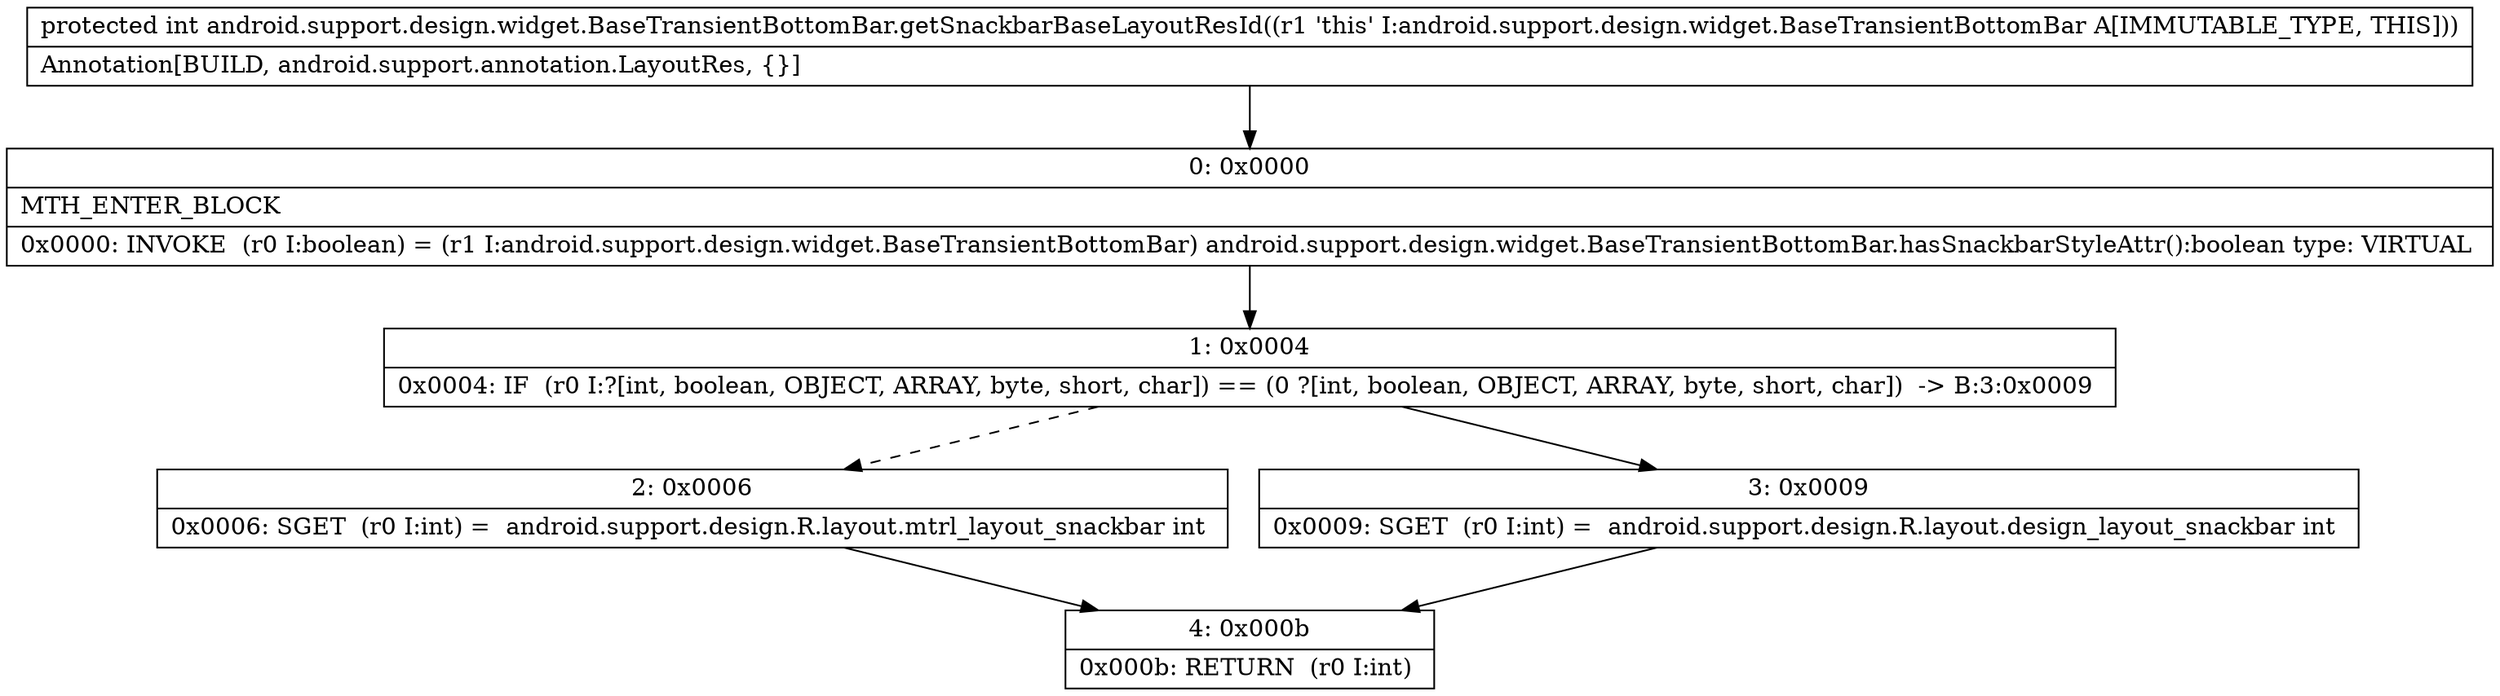 digraph "CFG forandroid.support.design.widget.BaseTransientBottomBar.getSnackbarBaseLayoutResId()I" {
Node_0 [shape=record,label="{0\:\ 0x0000|MTH_ENTER_BLOCK\l|0x0000: INVOKE  (r0 I:boolean) = (r1 I:android.support.design.widget.BaseTransientBottomBar) android.support.design.widget.BaseTransientBottomBar.hasSnackbarStyleAttr():boolean type: VIRTUAL \l}"];
Node_1 [shape=record,label="{1\:\ 0x0004|0x0004: IF  (r0 I:?[int, boolean, OBJECT, ARRAY, byte, short, char]) == (0 ?[int, boolean, OBJECT, ARRAY, byte, short, char])  \-\> B:3:0x0009 \l}"];
Node_2 [shape=record,label="{2\:\ 0x0006|0x0006: SGET  (r0 I:int) =  android.support.design.R.layout.mtrl_layout_snackbar int \l}"];
Node_3 [shape=record,label="{3\:\ 0x0009|0x0009: SGET  (r0 I:int) =  android.support.design.R.layout.design_layout_snackbar int \l}"];
Node_4 [shape=record,label="{4\:\ 0x000b|0x000b: RETURN  (r0 I:int) \l}"];
MethodNode[shape=record,label="{protected int android.support.design.widget.BaseTransientBottomBar.getSnackbarBaseLayoutResId((r1 'this' I:android.support.design.widget.BaseTransientBottomBar A[IMMUTABLE_TYPE, THIS]))  | Annotation[BUILD, android.support.annotation.LayoutRes, \{\}]\l}"];
MethodNode -> Node_0;
Node_0 -> Node_1;
Node_1 -> Node_2[style=dashed];
Node_1 -> Node_3;
Node_2 -> Node_4;
Node_3 -> Node_4;
}

